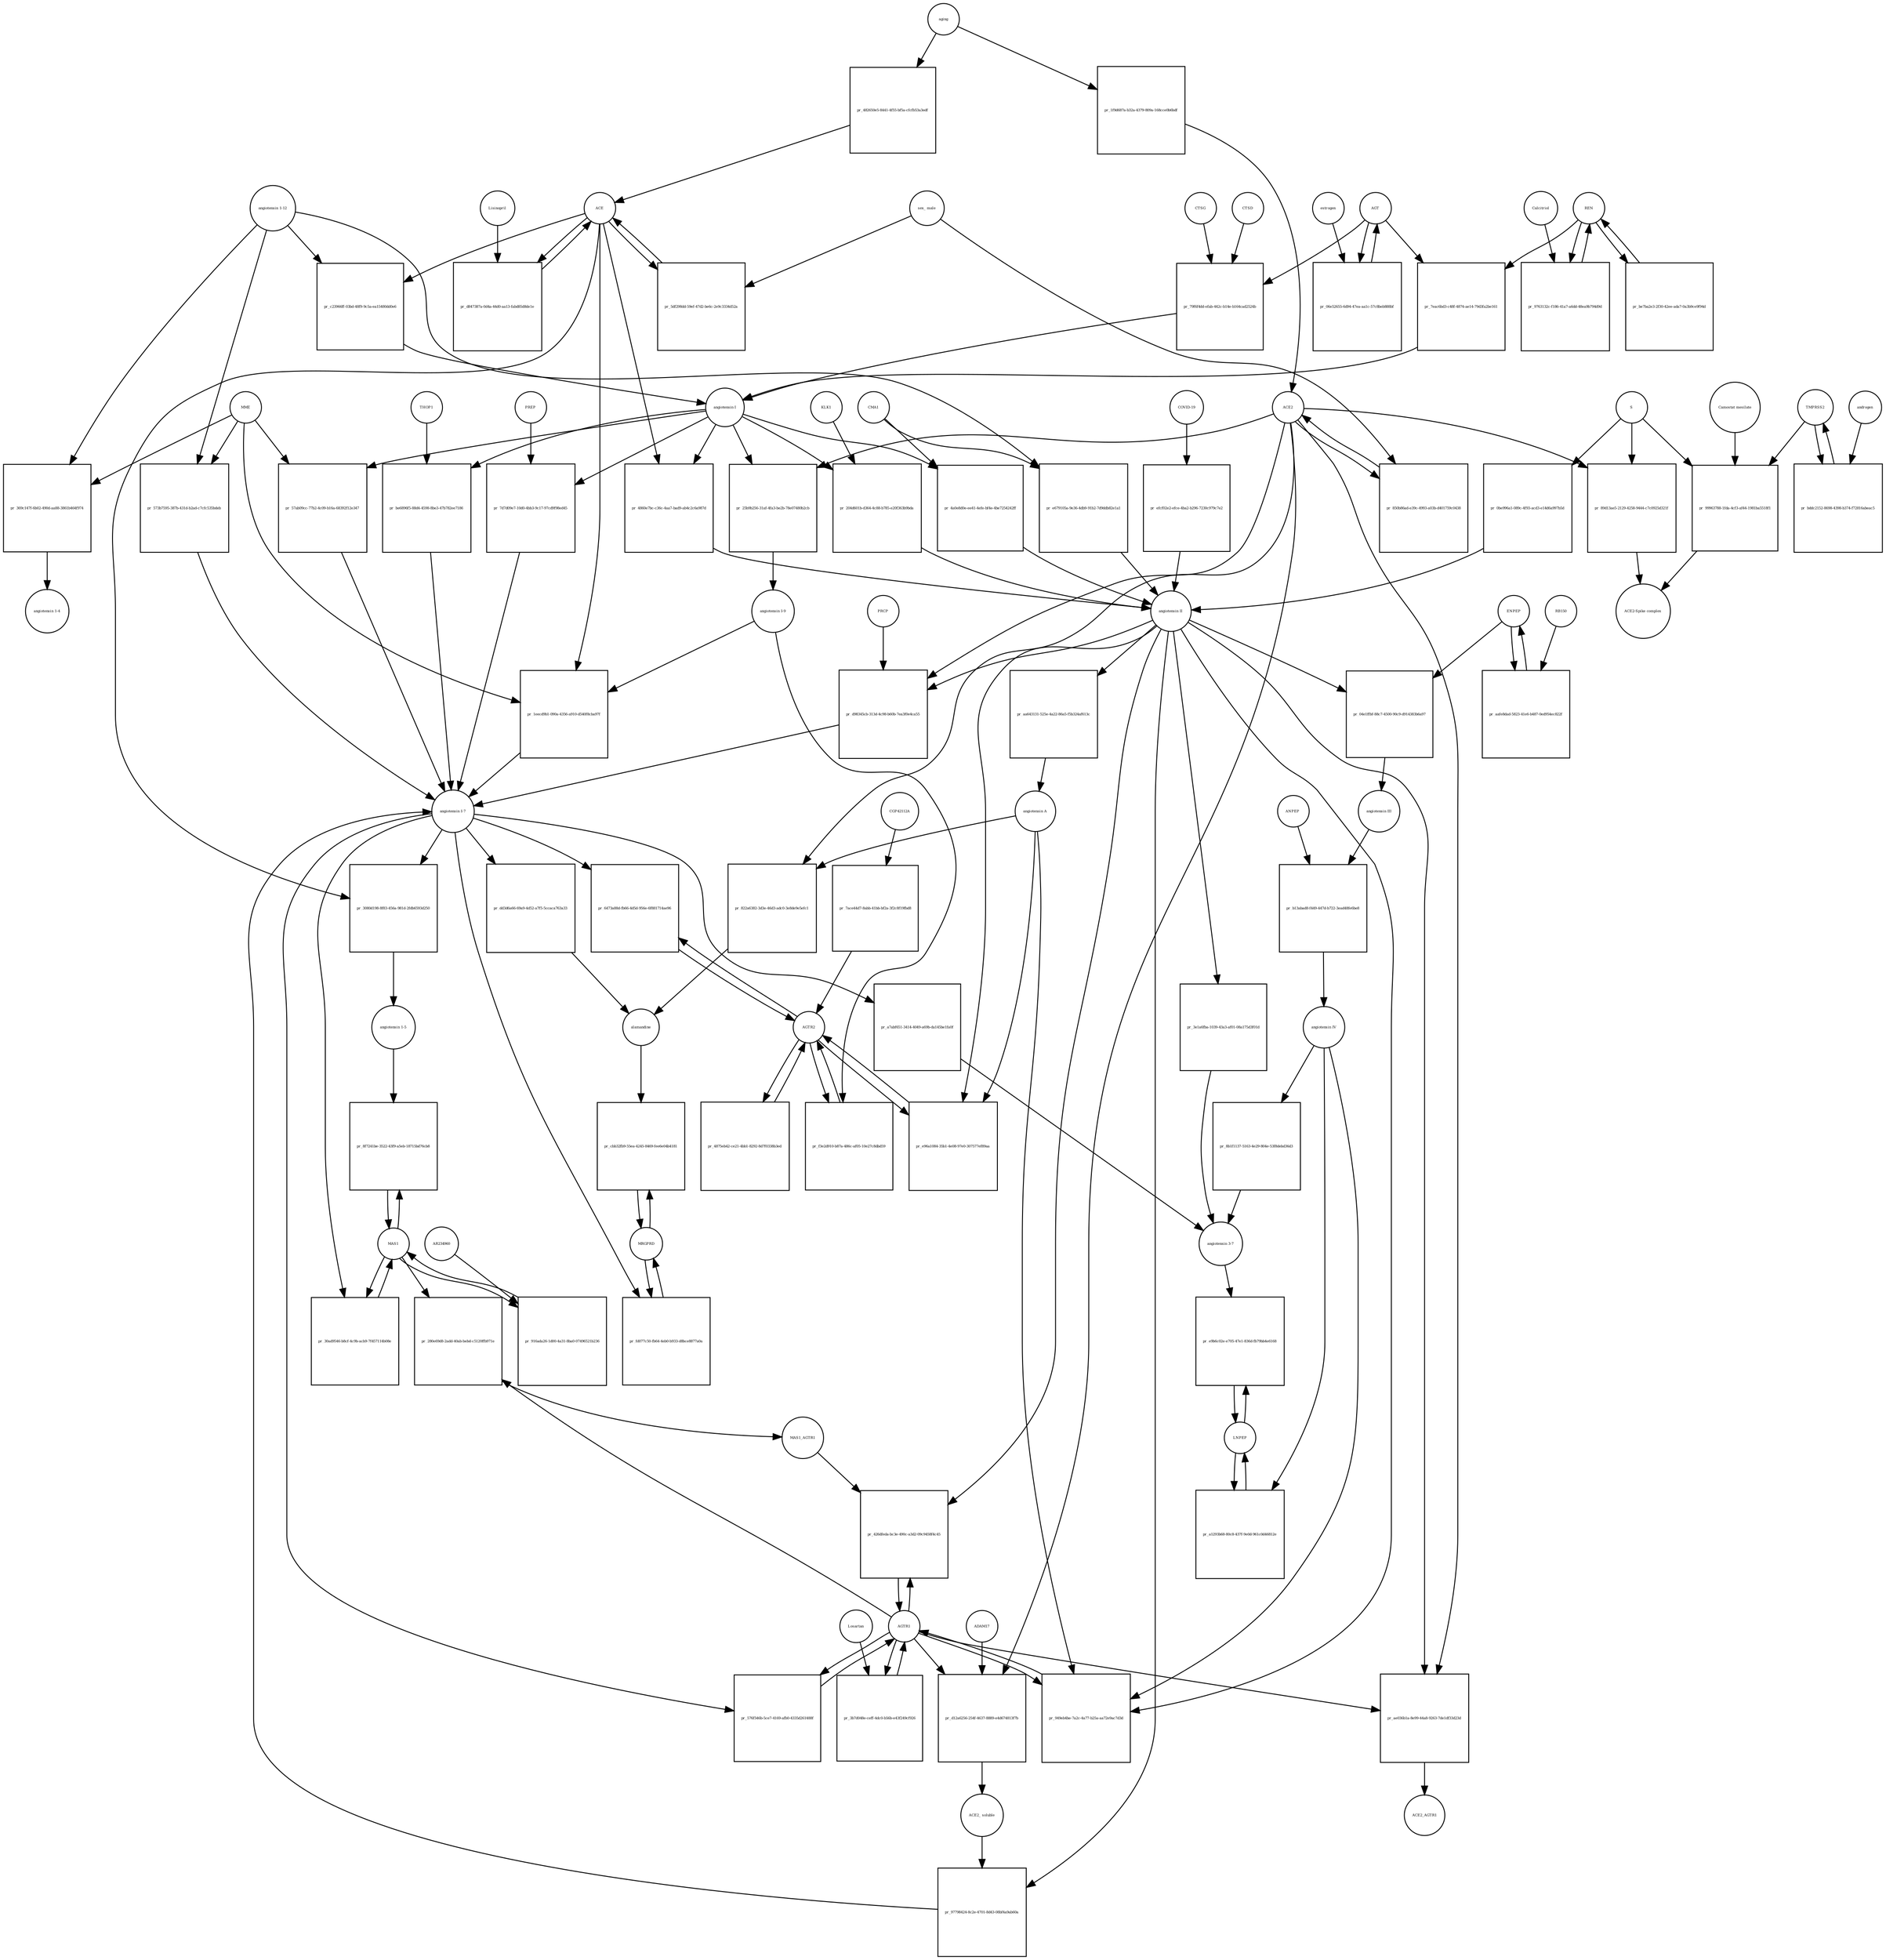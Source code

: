 strict digraph  {
"angiotensin I" [annotation="urn_miriam_obo.chebi_CHEBI%3A2718", bipartite=0, cls="simple chemical", fontsize=4, label="angiotensin I", shape=circle];
"pr_4860e7bc-c36c-4aa7-bad9-ab4c2c6a987d" [annotation="", bipartite=1, cls=process, fontsize=4, label="pr_4860e7bc-c36c-4aa7-bad9-ab4c2c6a987d", shape=square];
"angiotensin II" [annotation="urn_miriam_obo.chebi_CHEBI%3A2718", bipartite=0, cls="simple chemical", fontsize=4, label="angiotensin II", shape=circle];
ACE [annotation="urn_miriam_hgnc_HGNC%3A2707", bipartite=0, cls=macromolecule, fontsize=4, label=ACE, shape=circle];
"pr_25b9b256-31af-4fa3-be2b-78e07480b2cb" [annotation="", bipartite=1, cls=process, fontsize=4, label="pr_25b9b256-31af-4fa3-be2b-78e07480b2cb", shape=square];
"angiotensin I-9" [annotation="urn_miriam_obo.chebi_CHEBI%3A80128", bipartite=0, cls="simple chemical", fontsize=4, label="angiotensin I-9", shape=circle];
ACE2 [annotation="urn_miriam_hgnc_HGNC%3A13557", bipartite=0, cls=macromolecule, fontsize=4, label=ACE2, shape=circle];
"pr_1eecd9b1-090a-4356-a910-d540f8cba97f" [annotation="", bipartite=1, cls=process, fontsize=4, label="pr_1eecd9b1-090a-4356-a910-d540f8cba97f", shape=square];
"angiotensin I-7" [annotation="urn_miriam_obo.chebi_CHEBI%3A55438", bipartite=0, cls="simple chemical", fontsize=4, label="angiotensin I-7", shape=circle];
MME [annotation="urn_miriam_hgnc_HGNC%3A7154", bipartite=0, cls=macromolecule, fontsize=4, label=MME, shape=circle];
"pr_d98345cb-313d-4c98-b60b-7ea3f0e4ca55" [annotation="", bipartite=1, cls=process, fontsize=4, label="pr_d98345cb-313d-4c98-b60b-7ea3f0e4ca55", shape=square];
PRCP [annotation="urn_miriam_hgnc_HGNC%3A9344", bipartite=0, cls=macromolecule, fontsize=4, label=PRCP, shape=circle];
"pr_3080d198-8f83-456a-981d-2fdb6593d250" [annotation="", bipartite=1, cls=process, fontsize=4, label="pr_3080d198-8f83-456a-981d-2fdb6593d250", shape=square];
"angiotensin 1-5" [annotation="urn_miriam_obo.chebi_CHEBI%3A80129", bipartite=0, cls="simple chemical", fontsize=4, label="angiotensin 1-5", shape=circle];
REN [annotation="urn_miriam_hgnc_HGNC%3A9958", bipartite=0, cls=macromolecule, fontsize=4, label=REN, shape=circle];
"pr_9763132c-f186-41a7-a6dd-48ea9b794d9d" [annotation="", bipartite=1, cls="omitted process", fontsize=4, label="pr_9763132c-f186-41a7-a6dd-48ea9b794d9d", shape=square];
Calcitriol [annotation="urn_miriam_obo.chebi_CHEBI%3A17823", bipartite=0, cls="simple chemical", fontsize=4, label=Calcitriol, shape=circle];
AGT [annotation="urn_miriam_hgnc_HGNC%3A333", bipartite=0, cls=macromolecule, fontsize=4, label=AGT, shape=circle];
"pr_7eac6bd3-c48f-4874-ae14-79d3fa2be161" [annotation="", bipartite=1, cls=process, fontsize=4, label="pr_7eac6bd3-c48f-4874-ae14-79d3fa2be161", shape=square];
"pr_57ab09cc-77b2-4c09-b16a-68392f12e347" [annotation="", bipartite=1, cls=process, fontsize=4, label="pr_57ab09cc-77b2-4c09-b16a-68392f12e347", shape=square];
MAS1 [annotation="urn_miriam_hgnc_HGNC%3A6899", bipartite=0, cls=macromolecule, fontsize=4, label=MAS1, shape=circle];
"pr_8f7241be-3522-43f9-a5eb-18715bd76cb8" [annotation="", bipartite=1, cls=process, fontsize=4, label="pr_8f7241be-3522-43f9-a5eb-18715bd76cb8", shape=square];
"pr_dd3d6a66-69a9-4d52-a7f5-5ccaca763a33" [annotation="", bipartite=1, cls=process, fontsize=4, label="pr_dd3d6a66-69a9-4d52-a7f5-5ccaca763a33", shape=square];
alamandine [annotation="", bipartite=0, cls="simple chemical", fontsize=4, label=alamandine, shape=circle];
"pr_aa643131-525e-4a22-86a5-f5b324af613c" [annotation="", bipartite=1, cls=process, fontsize=4, label="pr_aa643131-525e-4a22-86a5-f5b324af613c", shape=square];
"angiotensin A" [annotation="urn_miriam_kegg.compound_C20970", bipartite=0, cls="simple chemical", fontsize=4, label="angiotensin A", shape=circle];
"pr_822a6382-3d3e-46d3-adc0-3e8de9e5efc1" [annotation="", bipartite=1, cls=process, fontsize=4, label="pr_822a6382-3d3e-46d3-adc0-3e8de9e5efc1", shape=square];
"pr_04e1ffbf-88c7-4500-90c9-d914383b6a97" [annotation="", bipartite=1, cls=process, fontsize=4, label="pr_04e1ffbf-88c7-4500-90c9-d914383b6a97", shape=square];
"angiotensin III" [annotation="urn_miriam_obo.chebi_CHEBI%3A89666", bipartite=0, cls="simple chemical", fontsize=4, label="angiotensin III", shape=circle];
ENPEP [annotation="", bipartite=0, cls=macromolecule, fontsize=4, label=ENPEP, shape=circle];
"pr_b13abad8-f449-447d-b722-3ead48fe6be8" [annotation="", bipartite=1, cls=process, fontsize=4, label="pr_b13abad8-f449-447d-b722-3ead48fe6be8", shape=square];
"angiotensin IV" [annotation="urn_miriam_pubmed_32333398|urn_miriam_obo.chebi_CHEBI%3A80127", bipartite=0, cls="simple chemical", fontsize=4, label="angiotensin IV", shape=circle];
"ANPEP " [annotation="urn_miriam_hgnc_HGNC%3A500", bipartite=0, cls=macromolecule, fontsize=4, label="ANPEP ", shape=circle];
CGP42112A [annotation="urn_miriam_obo.chebi_CHEBI%3A147302", bipartite=0, cls="simple chemical", fontsize=4, label=CGP42112A, shape=circle];
"pr_7ace44d7-8abb-41bb-bf2a-3f2c8f19fbd8" [annotation="", bipartite=1, cls=process, fontsize=4, label="pr_7ace44d7-8abb-41bb-bf2a-3f2c8f19fbd8", shape=square];
AGTR2 [annotation="urn_miriam_hgnc_HGNC%3A338", bipartite=0, cls=macromolecule, fontsize=4, label=AGTR2, shape=circle];
"pr_be7ba2e3-2f30-42ee-ada7-0a3b9ce9f94d" [annotation="", bipartite=1, cls=process, fontsize=4, label="pr_be7ba2e3-2f30-42ee-ada7-0a3b9ce9f94d", shape=square];
"pr_d12a6256-254f-4637-8889-e4d674813f7b" [annotation="", bipartite=1, cls=process, fontsize=4, label="pr_d12a6256-254f-4637-8889-e4d674813f7b", shape=square];
"ACE2_ soluble" [annotation="urn_miriam_hgnc.symbol_ACE2", bipartite=0, cls=macromolecule, fontsize=4, label="ACE2_ soluble", shape=circle];
ADAM17 [annotation="urn_miriam_hgnc_HGNC%3A195", bipartite=0, cls=macromolecule, fontsize=4, label=ADAM17, shape=circle];
AGTR1 [annotation="urn_miriam_hgnc_HGNC%3A336", bipartite=0, cls=macromolecule, fontsize=4, label=AGTR1, shape=circle];
"pr_e96a1084-35b1-4e08-97e0-307577ef89aa" [annotation="", bipartite=1, cls=process, fontsize=4, label="pr_e96a1084-35b1-4e08-97e0-307577ef89aa", shape=square];
"pr_1f9d687a-b32a-4379-809a-168cce0b6bdf" [annotation="", bipartite=1, cls=process, fontsize=4, label="pr_1f9d687a-b32a-4379-809a-168cce0b6bdf", shape=square];
aging [annotation="urn_miriam_obo.go_GO%3A0007568", bipartite=0, cls=phenotype, fontsize=4, label=aging, shape=circle];
MRGPRD [annotation="urn_miriam_hgnc_HGNC%3A29626", bipartite=0, cls=macromolecule, fontsize=4, label=MRGPRD, shape=circle];
"pr_cbb32fb9-55ea-4245-8469-fee6e04b4181" [annotation="", bipartite=1, cls=process, fontsize=4, label="pr_cbb32fb9-55ea-4245-8469-fee6e04b4181", shape=square];
"pr_97798424-8c2e-4701-8d43-08bf4a9ab60a" [annotation="", bipartite=1, cls=process, fontsize=4, label="pr_97798424-8c2e-4701-8d43-08bf4a9ab60a", shape=square];
"pr_482650e5-8441-4f55-bf5a-cfcfb53a3edf" [annotation="", bipartite=1, cls=process, fontsize=4, label="pr_482650e5-8441-4f55-bf5a-cfcfb53a3edf", shape=square];
"pr_850b86ad-e39c-4993-a03b-d401759c0438" [annotation="", bipartite=1, cls=process, fontsize=4, label="pr_850b86ad-e39c-4993-a03b-d401759c0438", shape=square];
"sex_ male" [annotation=urn_miriam_mesh_D008297, bipartite=0, cls=phenotype, fontsize=4, label="sex_ male", shape=circle];
"pr_0be996a1-089c-4f93-acd3-e14d6a997b5d" [annotation="", bipartite=1, cls=process, fontsize=4, label="pr_0be996a1-089c-4f93-acd3-e14d6a997b5d", shape=square];
S [annotation="urn_miriam_uniprot_P0DTC2|urn_miriam_uniprot_P59594", bipartite=0, cls=macromolecule, fontsize=4, label=S, shape=circle];
"pr_5df298dd-59ef-47d2-be6c-2e9c3334d52a" [annotation="", bipartite=1, cls=process, fontsize=4, label="pr_5df298dd-59ef-47d2-be6c-2e9c3334d52a", shape=square];
"pr_949eb4be-7a2c-4a77-b25a-aa72e9ac7d3d" [annotation="", bipartite=1, cls=process, fontsize=4, label="pr_949eb4be-7a2c-4a77-b25a-aa72e9ac7d3d", shape=square];
"pr_ae036b1a-8e99-44a8-9263-7de1df33d23d" [annotation="", bipartite=1, cls=process, fontsize=4, label="pr_ae036b1a-8e99-44a8-9263-7de1df33d23d", shape=square];
ACE2_AGTR1 [annotation=urn_miriam_pubmed_25225202, bipartite=0, cls=complex, fontsize=4, label=ACE2_AGTR1, shape=circle];
"pr_89d13ae5-2129-4258-9444-c7c0925d321f" [annotation="", bipartite=1, cls=process, fontsize=4, label="pr_89d13ae5-2129-4258-9444-c7c0925d321f", shape=square];
"ACE2-Spike complex" [annotation=urn_miriam_pubmed_32275855, bipartite=0, cls=complex, fontsize=4, label="ACE2-Spike complex", shape=circle];
"pr_efcf02e2-efce-4ba2-b296-7230c979c7e2" [annotation="", bipartite=1, cls=process, fontsize=4, label="pr_efcf02e2-efce-4ba2-b296-7230c979c7e2", shape=square];
"COVID-19" [annotation="urn_miriam_taxonomy_2697049|urn_miriam_mesh_C000657245", bipartite=0, cls=phenotype, fontsize=4, label="COVID-19", shape=circle];
"angiotensin 1-12" [annotation=urn_miriam_pubmed_27465904, bipartite=0, cls="simple chemical", fontsize=4, label="angiotensin 1-12", shape=circle];
"pr_e679105a-9e36-4db9-91b2-7d9ddb82e1a1" [annotation="", bipartite=1, cls=process, fontsize=4, label="pr_e679105a-9e36-4db9-91b2-7d9ddb82e1a1", shape=square];
CMA1 [annotation="urn_miriam_hgnc_HGNC%3A2097", bipartite=0, cls=macromolecule, fontsize=4, label=CMA1, shape=circle];
TMPRSS2 [annotation="urn_miriam_hgnc_HGNC%3A11876", bipartite=0, cls=macromolecule, fontsize=4, label=TMPRSS2, shape=circle];
"pr_bddc2152-8698-4398-b374-f72816abeac5" [annotation="", bipartite=1, cls="omitted process", fontsize=4, label="pr_bddc2152-8698-4398-b374-f72816abeac5", shape=square];
androgen [annotation="urn_miriam_obo.chebi_CHEBI%3A50113", bipartite=0, cls="simple chemical", fontsize=4, label=androgen, shape=circle];
"pr_06e52655-6d94-47ea-aa1c-57c8beb888bf" [annotation="", bipartite=1, cls="omitted process", fontsize=4, label="pr_06e52655-6d94-47ea-aa1c-57c8beb888bf", shape=square];
estrogen [annotation="urn_miriam_obo.chebi_CHEBI%3A50114", bipartite=0, cls="simple chemical", fontsize=4, label=estrogen, shape=circle];
"pr_369c147f-6b02-490d-aa88-3861b464f974" [annotation="", bipartite=1, cls=process, fontsize=4, label="pr_369c147f-6b02-490d-aa88-3861b464f974", shape=square];
"angiotensin 1-4" [annotation=urn_miriam_pubmed_22490446, bipartite=0, cls="simple chemical", fontsize=4, label="angiotensin 1-4", shape=circle];
"pr_280e69d8-2add-40ab-bebd-c5120ffb971e" [annotation="", bipartite=1, cls=process, fontsize=4, label="pr_280e69d8-2add-40ab-bebd-c5120ffb971e", shape=square];
MAS1_AGTR1 [annotation=urn_miriam_pubmed_15809376, bipartite=0, cls=complex, fontsize=4, label=MAS1_AGTR1, shape=circle];
"pr_426dfeda-bc3e-490c-a3d2-09c9458f4c45" [annotation="", bipartite=1, cls=process, fontsize=4, label="pr_426dfeda-bc3e-490c-a3d2-09c9458f4c45", shape=square];
"pr_d847387a-0d4a-44d0-aa13-fabd85d8de1e" [annotation="", bipartite=1, cls=process, fontsize=4, label="pr_d847387a-0d4a-44d0-aa13-fabd85d8de1e", shape=square];
Lisinopril [annotation="urn_miriam_obo.chebi_CHEBI%3A43755", bipartite=0, cls="simple chemical", fontsize=4, label=Lisinopril, shape=circle];
"pr_c23966ff-03bd-48f9-9c5a-ea15480dd0e6" [annotation="", bipartite=1, cls=process, fontsize=4, label="pr_c23966ff-03bd-48f9-9c5a-ea15480dd0e6", shape=square];
LNPEP [annotation="urn_miriam_hgnc_HGNC%3A6656", bipartite=0, cls=macromolecule, fontsize=4, label=LNPEP, shape=circle];
"pr_a1293b68-80c8-437f-9e0d-961c0d46812e" [annotation="", bipartite=1, cls=process, fontsize=4, label="pr_a1293b68-80c8-437f-9e0d-961c0d46812e", shape=square];
"pr_573b7595-387b-431d-b2ad-c7cfc535bdeb" [annotation="", bipartite=1, cls=process, fontsize=4, label="pr_573b7595-387b-431d-b2ad-c7cfc535bdeb", shape=square];
"pr_916ada26-1d00-4a31-8ba0-07496521b236" [annotation="", bipartite=1, cls=process, fontsize=4, label="pr_916ada26-1d00-4a31-8ba0-07496521b236", shape=square];
AR234960 [annotation="urn_miriam_pubchem.compound_146025955", bipartite=0, cls="simple chemical", fontsize=4, label=AR234960, shape=circle];
"pr_aafe8dad-5823-41e6-b487-0ed954ec822f" [annotation="", bipartite=1, cls=process, fontsize=4, label="pr_aafe8dad-5823-41e6-b487-0ed954ec822f", shape=square];
RB150 [annotation="", bipartite=0, cls="simple chemical", fontsize=4, label=RB150, shape=circle];
"pr_79f6f4dd-efab-442c-b14e-b164cad2524b" [annotation="", bipartite=1, cls=process, fontsize=4, label="pr_79f6f4dd-efab-442c-b14e-b164cad2524b", shape=square];
CTSD [annotation="urn_miriam_hgnc_HGNC%3A2529", bipartite=0, cls=macromolecule, fontsize=4, label=CTSD, shape=circle];
CTSG [annotation="urn_miriam_hgnc_HGNC%3A2532", bipartite=0, cls=macromolecule, fontsize=4, label=CTSG, shape=circle];
"pr_4a0e8d0e-ee41-4efe-bf4e-4be7254242ff" [annotation="", bipartite=1, cls=process, fontsize=4, label="pr_4a0e8d0e-ee41-4efe-bf4e-4be7254242ff", shape=square];
"pr_204d601b-d364-4c88-b785-e20f363b9bda" [annotation="", bipartite=1, cls=process, fontsize=4, label="pr_204d601b-d364-4c88-b785-e20f363b9bda", shape=square];
KLK1 [annotation="urn_miriam_hgnc_HGNC%3A6357|urn_miriam_pubmed_6555043", bipartite=0, cls=macromolecule, fontsize=4, label=KLK1, shape=circle];
"pr_be6896f5-88d4-4598-8be3-47b782ee7186" [annotation="", bipartite=1, cls=process, fontsize=4, label="pr_be6896f5-88d4-4598-8be3-47b782ee7186", shape=square];
THOP1 [annotation="urn_miriam_hgnc_HGNC%3A11793", bipartite=0, cls=macromolecule, fontsize=4, label=THOP1, shape=circle];
"pr_7d7d09e7-10d0-4bb3-9c17-97cd9f98ed45" [annotation="", bipartite=1, cls=process, fontsize=4, label="pr_7d7d09e7-10d0-4bb3-9c17-97cd9f98ed45", shape=square];
PREP [annotation="urn_miriam_hgnc_HGNC%3A9358", bipartite=0, cls=macromolecule, fontsize=4, label=PREP, shape=circle];
"pr_3b7d048e-ceff-4dc0-b56b-e43f249cf926" [annotation="", bipartite=1, cls=process, fontsize=4, label="pr_3b7d048e-ceff-4dc0-b56b-e43f249cf926", shape=square];
Losartan [annotation="urn_miriam_obo.chebi_CHEBI%3A6541", bipartite=0, cls="simple chemical", fontsize=4, label=Losartan, shape=circle];
"pr_576f546b-5ce7-4169-afb0-4335d261488f" [annotation="", bipartite=1, cls=process, fontsize=4, label="pr_576f546b-5ce7-4169-afb0-4335d261488f", shape=square];
"pr_4875eb42-ce21-4bb1-8292-8d7f0338b3ed" [annotation="", bipartite=1, cls=process, fontsize=4, label="pr_4875eb42-ce21-4bb1-8292-8d7f0338b3ed", shape=square];
"pr_6473a88d-fb66-4d5d-956e-6f881714ae96" [annotation="", bipartite=1, cls=process, fontsize=4, label="pr_6473a88d-fb66-4d5d-956e-6f881714ae96", shape=square];
"pr_f3e2d910-b87a-486c-af05-10e27c8dbd59" [annotation="", bipartite=1, cls=process, fontsize=4, label="pr_f3e2d910-b87a-486c-af05-10e27c8dbd59", shape=square];
"pr_30ad9546-b8cf-4c9b-acb9-7f457114b08e" [annotation="", bipartite=1, cls=process, fontsize=4, label="pr_30ad9546-b8cf-4c9b-acb9-7f457114b08e", shape=square];
"pr_fd077c50-fb64-4eb0-b933-d8bce8877a0a" [annotation="", bipartite=1, cls=process, fontsize=4, label="pr_fd077c50-fb64-4eb0-b933-d8bce8877a0a", shape=square];
"pr_a7abf651-3414-4049-a69b-da145be1fa0f" [annotation="", bipartite=1, cls=process, fontsize=4, label="pr_a7abf651-3414-4049-a69b-da145be1fa0f", shape=square];
"angiotensin 3-7" [annotation=urn_miriam_pubmed_30934934, bipartite=0, cls="simple chemical", fontsize=4, label="angiotensin 3-7", shape=circle];
"pr_3e1a6fba-1039-43a3-af01-08a175d3f01d" [annotation="", bipartite=1, cls=process, fontsize=4, label="pr_3e1a6fba-1039-43a3-af01-08a175d3f01d", shape=square];
"pr_8b1f1137-5163-4e29-804e-53f8debd36d3" [annotation="", bipartite=1, cls=process, fontsize=4, label="pr_8b1f1137-5163-4e29-804e-53f8debd36d3", shape=square];
"pr_99963788-1fda-4cf3-af44-1981ba5518f1" [annotation="", bipartite=1, cls="omitted process", fontsize=4, label="pr_99963788-1fda-4cf3-af44-1981ba5518f1", shape=square];
"Camostat mesilate" [annotation="urn_miriam_obo.chebi_CHEBI%3A135632", bipartite=0, cls="simple chemical", fontsize=4, label="Camostat mesilate", shape=circle];
"pr_e9b6c02e-e705-47e1-836d-fb79bb4e6168" [annotation="", bipartite=1, cls=process, fontsize=4, label="pr_e9b6c02e-e705-47e1-836d-fb79bb4e6168", shape=square];
"angiotensin I" -> "pr_4860e7bc-c36c-4aa7-bad9-ab4c2c6a987d"  [annotation="", interaction_type=consumption];
"angiotensin I" -> "pr_25b9b256-31af-4fa3-be2b-78e07480b2cb"  [annotation="", interaction_type=consumption];
"angiotensin I" -> "pr_57ab09cc-77b2-4c09-b16a-68392f12e347"  [annotation="", interaction_type=consumption];
"angiotensin I" -> "pr_4a0e8d0e-ee41-4efe-bf4e-4be7254242ff"  [annotation="", interaction_type=consumption];
"angiotensin I" -> "pr_204d601b-d364-4c88-b785-e20f363b9bda"  [annotation="", interaction_type=consumption];
"angiotensin I" -> "pr_be6896f5-88d4-4598-8be3-47b782ee7186"  [annotation="", interaction_type=consumption];
"angiotensin I" -> "pr_7d7d09e7-10d0-4bb3-9c17-97cd9f98ed45"  [annotation="", interaction_type=consumption];
"pr_4860e7bc-c36c-4aa7-bad9-ab4c2c6a987d" -> "angiotensin II"  [annotation="", interaction_type=production];
"angiotensin II" -> "pr_d98345cb-313d-4c98-b60b-7ea3f0e4ca55"  [annotation="", interaction_type=consumption];
"angiotensin II" -> "pr_aa643131-525e-4a22-86a5-f5b324af613c"  [annotation="", interaction_type=consumption];
"angiotensin II" -> "pr_04e1ffbf-88c7-4500-90c9-d914383b6a97"  [annotation="", interaction_type=consumption];
"angiotensin II" -> "pr_e96a1084-35b1-4e08-97e0-307577ef89aa"  [annotation="urn_miriam_pubmed_17630322|urn_miriam_taxonomy_9606|urn_miriam_pubmed_17138938", interaction_type=stimulation];
"angiotensin II" -> "pr_97798424-8c2e-4701-8d43-08bf4a9ab60a"  [annotation="", interaction_type=consumption];
"angiotensin II" -> "pr_949eb4be-7a2c-4a77-b25a-aa72e9ac7d3d"  [annotation="urn_miriam_pubmed_17630322|urn_miriam_taxonomy_40674|urn_miriam_pubmed_26497614|urn_miriam_pubmed_32333398|urn_miriam_pubmed_17138938", interaction_type=stimulation];
"angiotensin II" -> "pr_ae036b1a-8e99-44a8-9263-7de1df33d23d"  [annotation="urn_miriam_pubmed_25225202|urn_miriam_taxonomy_40674", interaction_type=inhibition];
"angiotensin II" -> "pr_426dfeda-bc3e-490c-a3d2-09c9458f4c45"  [annotation="urn_miriam_pubmed_15809376|urn_miriam_taxonomy_40674", interaction_type=stimulation];
"angiotensin II" -> "pr_3e1a6fba-1039-43a3-af01-08a175d3f01d"  [annotation="", interaction_type=consumption];
ACE -> "pr_4860e7bc-c36c-4aa7-bad9-ab4c2c6a987d"  [annotation="urn_miriam_taxonomy_9606|urn_miriam_pubmed_190881|urn_miriam_pubmed_10969042", interaction_type=catalysis];
ACE -> "pr_1eecd9b1-090a-4356-a910-d540f8cba97f"  [annotation="urn_miriam_pubmed_15283675|urn_miriam_taxonomy_9606", interaction_type=catalysis];
ACE -> "pr_3080d198-8f83-456a-981d-2fdb6593d250"  [annotation="urn_miriam_pubmed_10969042|urn_miriam_taxonomy_9606", interaction_type=catalysis];
ACE -> "pr_5df298dd-59ef-47d2-be6c-2e9c3334d52a"  [annotation="", interaction_type=consumption];
ACE -> "pr_d847387a-0d4a-44d0-aa13-fabd85d8de1e"  [annotation="", interaction_type=consumption];
ACE -> "pr_c23966ff-03bd-48f9-9c5a-ea15480dd0e6"  [annotation="urn_miriam_pubmed_22490446|urn_miriam_taxonomy_10116", interaction_type=catalysis];
"pr_25b9b256-31af-4fa3-be2b-78e07480b2cb" -> "angiotensin I-9"  [annotation="", interaction_type=production];
"angiotensin I-9" -> "pr_1eecd9b1-090a-4356-a910-d540f8cba97f"  [annotation="", interaction_type=consumption];
"angiotensin I-9" -> "pr_f3e2d910-b87a-486c-af05-10e27c8dbd59"  [annotation="urn_miriam_pubmed_30048754|urn_miriam_taxonomy_10116", interaction_type=stimulation];
ACE2 -> "pr_25b9b256-31af-4fa3-be2b-78e07480b2cb"  [annotation="urn_miriam_pubmed_10969042|urn_miriam_taxonomy_9606", interaction_type=catalysis];
ACE2 -> "pr_d98345cb-313d-4c98-b60b-7ea3f0e4ca55"  [annotation="urn_miriam_taxonomy_10090|urn_miriam_pubmed_23392115", interaction_type=catalysis];
ACE2 -> "pr_822a6382-3d3e-46d3-adc0-3e8de9e5efc1"  [annotation="urn_miriam_pubmed_23446738|urn_miriam_taxonomy_9606", interaction_type=catalysis];
ACE2 -> "pr_d12a6256-254f-4637-8889-e4d674813f7b"  [annotation="", interaction_type=consumption];
ACE2 -> "pr_850b86ad-e39c-4993-a03b-d401759c0438"  [annotation="", interaction_type=consumption];
ACE2 -> "pr_ae036b1a-8e99-44a8-9263-7de1df33d23d"  [annotation="", interaction_type=consumption];
ACE2 -> "pr_89d13ae5-2129-4258-9444-c7c0925d321f"  [annotation="", interaction_type=consumption];
"pr_1eecd9b1-090a-4356-a910-d540f8cba97f" -> "angiotensin I-7"  [annotation="", interaction_type=production];
"angiotensin I-7" -> "pr_3080d198-8f83-456a-981d-2fdb6593d250"  [annotation="", interaction_type=consumption];
"angiotensin I-7" -> "pr_dd3d6a66-69a9-4d52-a7f5-5ccaca763a33"  [annotation="", interaction_type=consumption];
"angiotensin I-7" -> "pr_576f546b-5ce7-4169-afb0-4335d261488f"  [annotation="urn_miriam_pubmed_29928987|urn_miriam_taxonomy_9606", interaction_type=inhibition];
"angiotensin I-7" -> "pr_6473a88d-fb66-4d5d-956e-6f881714ae96"  [annotation="urn_miriam_pubmed_15767466|urn_miriam_taxonomy_10116", interaction_type=stimulation];
"angiotensin I-7" -> "pr_30ad9546-b8cf-4c9b-acb9-7f457114b08e"  [annotation="urn_miriam_pubmed_27217404|urn_miriam_taxonomy_9606", interaction_type=stimulation];
"angiotensin I-7" -> "pr_fd077c50-fb64-4eb0-b933-d8bce8877a0a"  [annotation="urn_miriam_pubmed_27217404|urn_miriam_taxonomy_9606", interaction_type=stimulation];
"angiotensin I-7" -> "pr_a7abf651-3414-4049-a69b-da145be1fa0f"  [annotation="", interaction_type=consumption];
MME -> "pr_1eecd9b1-090a-4356-a910-d540f8cba97f"  [annotation="urn_miriam_pubmed_15283675|urn_miriam_taxonomy_9606", interaction_type=catalysis];
MME -> "pr_57ab09cc-77b2-4c09-b16a-68392f12e347"  [annotation="urn_miriam_taxonomy_9606|urn_miriam_pubmed_15283675", interaction_type=catalysis];
MME -> "pr_369c147f-6b02-490d-aa88-3861b464f974"  [annotation="urn_miriam_pubmed_22490446|urn_miriam_taxonomy_10116", interaction_type=catalysis];
MME -> "pr_573b7595-387b-431d-b2ad-c7cfc535bdeb"  [annotation="urn_miriam_pubmed_22490446|urn_miriam_taxonomy_10116", interaction_type=catalysis];
"pr_d98345cb-313d-4c98-b60b-7ea3f0e4ca55" -> "angiotensin I-7"  [annotation="", interaction_type=production];
PRCP -> "pr_d98345cb-313d-4c98-b60b-7ea3f0e4ca55"  [annotation="urn_miriam_taxonomy_10090|urn_miriam_pubmed_23392115", interaction_type=catalysis];
"pr_3080d198-8f83-456a-981d-2fdb6593d250" -> "angiotensin 1-5"  [annotation="", interaction_type=production];
"angiotensin 1-5" -> "pr_8f7241be-3522-43f9-a5eb-18715bd76cb8"  [annotation="urn_miriam_pubmed_27660028|urn_miriam_taxonomy_10116|urn_miriam_taxonomy_9606|urn_miriam_pubmed_27217404", interaction_type=stimulation];
REN -> "pr_9763132c-f186-41a7-a6dd-48ea9b794d9d"  [annotation="", interaction_type=consumption];
REN -> "pr_7eac6bd3-c48f-4874-ae14-79d3fa2be161"  [annotation="urn_miriam_pubmed_10585461|urn_miriam_pubmed_30934934|urn_miriam_pubmed_6172448|urn_miriam_taxonomy_9606", interaction_type=catalysis];
REN -> "pr_be7ba2e3-2f30-42ee-ada7-0a3b9ce9f94d"  [annotation="", interaction_type=consumption];
"pr_9763132c-f186-41a7-a6dd-48ea9b794d9d" -> REN  [annotation="", interaction_type=production];
Calcitriol -> "pr_9763132c-f186-41a7-a6dd-48ea9b794d9d"  [annotation="", interaction_type=inhibition];
AGT -> "pr_7eac6bd3-c48f-4874-ae14-79d3fa2be161"  [annotation="", interaction_type=consumption];
AGT -> "pr_06e52655-6d94-47ea-aa1c-57c8beb888bf"  [annotation="", interaction_type=consumption];
AGT -> "pr_79f6f4dd-efab-442c-b14e-b164cad2524b"  [annotation="", interaction_type=consumption];
"pr_7eac6bd3-c48f-4874-ae14-79d3fa2be161" -> "angiotensin I"  [annotation="", interaction_type=production];
"pr_57ab09cc-77b2-4c09-b16a-68392f12e347" -> "angiotensin I-7"  [annotation="", interaction_type=production];
MAS1 -> "pr_8f7241be-3522-43f9-a5eb-18715bd76cb8"  [annotation="", interaction_type=consumption];
MAS1 -> "pr_280e69d8-2add-40ab-bebd-c5120ffb971e"  [annotation="", interaction_type=consumption];
MAS1 -> "pr_916ada26-1d00-4a31-8ba0-07496521b236"  [annotation="", interaction_type=consumption];
MAS1 -> "pr_30ad9546-b8cf-4c9b-acb9-7f457114b08e"  [annotation="", interaction_type=consumption];
"pr_8f7241be-3522-43f9-a5eb-18715bd76cb8" -> MAS1  [annotation="", interaction_type=production];
"pr_dd3d6a66-69a9-4d52-a7f5-5ccaca763a33" -> alamandine  [annotation="", interaction_type=production];
alamandine -> "pr_cbb32fb9-55ea-4245-8469-fee6e04b4181"  [annotation="urn_miriam_pubmed_23446738|urn_miriam_taxonomy_9606", interaction_type=stimulation];
"pr_aa643131-525e-4a22-86a5-f5b324af613c" -> "angiotensin A"  [annotation="", interaction_type=production];
"angiotensin A" -> "pr_822a6382-3d3e-46d3-adc0-3e8de9e5efc1"  [annotation="", interaction_type=consumption];
"angiotensin A" -> "pr_e96a1084-35b1-4e08-97e0-307577ef89aa"  [annotation="urn_miriam_pubmed_17630322|urn_miriam_taxonomy_9606|urn_miriam_pubmed_17138938", interaction_type=stimulation];
"angiotensin A" -> "pr_949eb4be-7a2c-4a77-b25a-aa72e9ac7d3d"  [annotation="urn_miriam_pubmed_17630322|urn_miriam_taxonomy_40674|urn_miriam_pubmed_26497614|urn_miriam_pubmed_32333398|urn_miriam_pubmed_17138938", interaction_type=stimulation];
"pr_822a6382-3d3e-46d3-adc0-3e8de9e5efc1" -> alamandine  [annotation="", interaction_type=production];
"pr_04e1ffbf-88c7-4500-90c9-d914383b6a97" -> "angiotensin III"  [annotation="", interaction_type=production];
"angiotensin III" -> "pr_b13abad8-f449-447d-b722-3ead48fe6be8"  [annotation="", interaction_type=consumption];
ENPEP -> "pr_04e1ffbf-88c7-4500-90c9-d914383b6a97"  [annotation="urn_miriam_pubmed_8876246|urn_miriam_taxonomy_10090", interaction_type=catalysis];
ENPEP -> "pr_aafe8dad-5823-41e6-b487-0ed954ec822f"  [annotation="", interaction_type=consumption];
"pr_b13abad8-f449-447d-b722-3ead48fe6be8" -> "angiotensin IV"  [annotation="", interaction_type=production];
"angiotensin IV" -> "pr_949eb4be-7a2c-4a77-b25a-aa72e9ac7d3d"  [annotation="urn_miriam_pubmed_17630322|urn_miriam_taxonomy_40674|urn_miriam_pubmed_26497614|urn_miriam_pubmed_32333398|urn_miriam_pubmed_17138938", interaction_type=stimulation];
"angiotensin IV" -> "pr_a1293b68-80c8-437f-9e0d-961c0d46812e"  [annotation="urn_miriam_pubmed_11707427|urn_miriam_taxonomy_10090", interaction_type=stimulation];
"angiotensin IV" -> "pr_8b1f1137-5163-4e29-804e-53f8debd36d3"  [annotation="", interaction_type=consumption];
"ANPEP " -> "pr_b13abad8-f449-447d-b722-3ead48fe6be8"  [annotation="urn_miriam_pubmed_8876246|urn_miriam_taxonomy_10090", interaction_type=catalysis];
CGP42112A -> "pr_7ace44d7-8abb-41bb-bf2a-3f2c8f19fbd8"  [annotation="", interaction_type=consumption];
"pr_7ace44d7-8abb-41bb-bf2a-3f2c8f19fbd8" -> AGTR2  [annotation="", interaction_type=production];
AGTR2 -> "pr_e96a1084-35b1-4e08-97e0-307577ef89aa"  [annotation="", interaction_type=consumption];
AGTR2 -> "pr_4875eb42-ce21-4bb1-8292-8d7f0338b3ed"  [annotation="", interaction_type=consumption];
AGTR2 -> "pr_6473a88d-fb66-4d5d-956e-6f881714ae96"  [annotation="", interaction_type=consumption];
AGTR2 -> "pr_f3e2d910-b87a-486c-af05-10e27c8dbd59"  [annotation="", interaction_type=consumption];
"pr_be7ba2e3-2f30-42ee-ada7-0a3b9ce9f94d" -> REN  [annotation="", interaction_type=production];
"pr_d12a6256-254f-4637-8889-e4d674813f7b" -> "ACE2_ soluble"  [annotation="", interaction_type=production];
"ACE2_ soluble" -> "pr_97798424-8c2e-4701-8d43-08bf4a9ab60a"  [annotation="urn_miriam_pubmed_28512108|urn_miriam_taxonomy_9606", interaction_type=stimulation];
ADAM17 -> "pr_d12a6256-254f-4637-8889-e4d674813f7b"  [annotation="urn_miriam_pubmed_24227843|urn_miriam_taxonomy_9606|urn_miriam_pubmed_32333398|urn_miriam_pubmed_28512108", interaction_type=catalysis];
AGTR1 -> "pr_d12a6256-254f-4637-8889-e4d674813f7b"  [annotation="urn_miriam_pubmed_24227843|urn_miriam_taxonomy_9606|urn_miriam_pubmed_32333398|urn_miriam_pubmed_28512108", interaction_type=stimulation];
AGTR1 -> "pr_949eb4be-7a2c-4a77-b25a-aa72e9ac7d3d"  [annotation="", interaction_type=consumption];
AGTR1 -> "pr_ae036b1a-8e99-44a8-9263-7de1df33d23d"  [annotation="", interaction_type=consumption];
AGTR1 -> "pr_280e69d8-2add-40ab-bebd-c5120ffb971e"  [annotation="", interaction_type=consumption];
AGTR1 -> "pr_426dfeda-bc3e-490c-a3d2-09c9458f4c45"  [annotation="", interaction_type=consumption];
AGTR1 -> "pr_3b7d048e-ceff-4dc0-b56b-e43f249cf926"  [annotation="", interaction_type=consumption];
AGTR1 -> "pr_576f546b-5ce7-4169-afb0-4335d261488f"  [annotation="", interaction_type=consumption];
"pr_e96a1084-35b1-4e08-97e0-307577ef89aa" -> AGTR2  [annotation="", interaction_type=production];
"pr_1f9d687a-b32a-4379-809a-168cce0b6bdf" -> ACE2  [annotation="", interaction_type=production];
aging -> "pr_1f9d687a-b32a-4379-809a-168cce0b6bdf"  [annotation="urn_miriam_pubmed_20689271|urn_miriam_taxonomy_10116", interaction_type=inhibition];
aging -> "pr_482650e5-8441-4f55-bf5a-cfcfb53a3edf"  [annotation="urn_miriam_pubmed_20689271|urn_miriam_taxonomy_10116", interaction_type=stimulation];
MRGPRD -> "pr_cbb32fb9-55ea-4245-8469-fee6e04b4181"  [annotation="", interaction_type=consumption];
MRGPRD -> "pr_fd077c50-fb64-4eb0-b933-d8bce8877a0a"  [annotation="", interaction_type=consumption];
"pr_cbb32fb9-55ea-4245-8469-fee6e04b4181" -> MRGPRD  [annotation="", interaction_type=production];
"pr_97798424-8c2e-4701-8d43-08bf4a9ab60a" -> "angiotensin I-7"  [annotation="", interaction_type=production];
"pr_482650e5-8441-4f55-bf5a-cfcfb53a3edf" -> ACE  [annotation="", interaction_type=production];
"pr_850b86ad-e39c-4993-a03b-d401759c0438" -> ACE2  [annotation="", interaction_type=production];
"sex_ male" -> "pr_850b86ad-e39c-4993-a03b-d401759c0438"  [annotation="urn_miriam_pubmed_26171856|urn_miriam_taxonomy_10116", interaction_type=stimulation];
"sex_ male" -> "pr_5df298dd-59ef-47d2-be6c-2e9c3334d52a"  [annotation="urn_miriam_pubmed_26171856|urn_miriam_taxonomy_10116", interaction_type=stimulation];
"pr_0be996a1-089c-4f93-acd3-e14d6a997b5d" -> "angiotensin II"  [annotation="", interaction_type=production];
S -> "pr_0be996a1-089c-4f93-acd3-e14d6a997b5d"  [annotation="urn_miriam_pubmed_16007097|urn_miriam_taxonomy_10090", interaction_type=stimulation];
S -> "pr_89d13ae5-2129-4258-9444-c7c0925d321f"  [annotation="", interaction_type=consumption];
S -> "pr_99963788-1fda-4cf3-af44-1981ba5518f1"  [annotation="", interaction_type=consumption];
"pr_5df298dd-59ef-47d2-be6c-2e9c3334d52a" -> ACE  [annotation="", interaction_type=production];
"pr_949eb4be-7a2c-4a77-b25a-aa72e9ac7d3d" -> AGTR1  [annotation="", interaction_type=production];
"pr_ae036b1a-8e99-44a8-9263-7de1df33d23d" -> ACE2_AGTR1  [annotation="", interaction_type=production];
"pr_89d13ae5-2129-4258-9444-c7c0925d321f" -> "ACE2-Spike complex"  [annotation="", interaction_type=production];
"pr_efcf02e2-efce-4ba2-b296-7230c979c7e2" -> "angiotensin II"  [annotation="", interaction_type=production];
"COVID-19" -> "pr_efcf02e2-efce-4ba2-b296-7230c979c7e2"  [annotation="urn_miriam_pubmed_32048163|urn_miriam_taxonomy_9606", interaction_type=stimulation];
"angiotensin 1-12" -> "pr_e679105a-9e36-4db9-91b2-7d9ddb82e1a1"  [annotation="", interaction_type=consumption];
"angiotensin 1-12" -> "pr_369c147f-6b02-490d-aa88-3861b464f974"  [annotation="", interaction_type=consumption];
"angiotensin 1-12" -> "pr_c23966ff-03bd-48f9-9c5a-ea15480dd0e6"  [annotation="", interaction_type=consumption];
"angiotensin 1-12" -> "pr_573b7595-387b-431d-b2ad-c7cfc535bdeb"  [annotation="", interaction_type=consumption];
"pr_e679105a-9e36-4db9-91b2-7d9ddb82e1a1" -> "angiotensin II"  [annotation="", interaction_type=production];
CMA1 -> "pr_e679105a-9e36-4db9-91b2-7d9ddb82e1a1"  [annotation="urn_miriam_pubmed_22180785|urn_miriam_taxonomy_9606", interaction_type=catalysis];
CMA1 -> "pr_4a0e8d0e-ee41-4efe-bf4e-4be7254242ff"  [annotation="urn_miriam_pubmed_2266130|urn_miriam_taxonomy_9606", interaction_type=catalysis];
TMPRSS2 -> "pr_bddc2152-8698-4398-b374-f72816abeac5"  [annotation="", interaction_type=consumption];
TMPRSS2 -> "pr_99963788-1fda-4cf3-af44-1981ba5518f1"  [annotation="urn_miriam_pubmed_32142651|urn_miriam_taxonomy_9606", interaction_type=stimulation];
"pr_bddc2152-8698-4398-b374-f72816abeac5" -> TMPRSS2  [annotation="", interaction_type=production];
androgen -> "pr_bddc2152-8698-4398-b374-f72816abeac5"  [annotation="urn_miriam_pubmed_10485450|urn_miriam_taxonomy_9606", interaction_type=stimulation];
"pr_06e52655-6d94-47ea-aa1c-57c8beb888bf" -> AGT  [annotation="", interaction_type=production];
estrogen -> "pr_06e52655-6d94-47ea-aa1c-57c8beb888bf"  [annotation=urn_miriam_pubmed_30934934, interaction_type=stimulation];
"pr_369c147f-6b02-490d-aa88-3861b464f974" -> "angiotensin 1-4"  [annotation="", interaction_type=production];
"pr_280e69d8-2add-40ab-bebd-c5120ffb971e" -> MAS1_AGTR1  [annotation="", interaction_type=production];
MAS1_AGTR1 -> "pr_426dfeda-bc3e-490c-a3d2-09c9458f4c45"  [annotation="urn_miriam_pubmed_15809376|urn_miriam_taxonomy_40674", interaction_type=inhibition];
"pr_426dfeda-bc3e-490c-a3d2-09c9458f4c45" -> AGTR1  [annotation="", interaction_type=production];
"pr_d847387a-0d4a-44d0-aa13-fabd85d8de1e" -> ACE  [annotation="", interaction_type=production];
Lisinopril -> "pr_d847387a-0d4a-44d0-aa13-fabd85d8de1e"  [annotation="", interaction_type=inhibition];
"pr_c23966ff-03bd-48f9-9c5a-ea15480dd0e6" -> "angiotensin I"  [annotation="", interaction_type=production];
LNPEP -> "pr_a1293b68-80c8-437f-9e0d-961c0d46812e"  [annotation="", interaction_type=consumption];
LNPEP -> "pr_e9b6c02e-e705-47e1-836d-fb79bb4e6168"  [annotation="", interaction_type=consumption];
"pr_a1293b68-80c8-437f-9e0d-961c0d46812e" -> LNPEP  [annotation="", interaction_type=production];
"pr_573b7595-387b-431d-b2ad-c7cfc535bdeb" -> "angiotensin I-7"  [annotation="", interaction_type=production];
"pr_916ada26-1d00-4a31-8ba0-07496521b236" -> MAS1  [annotation="", interaction_type=production];
AR234960 -> "pr_916ada26-1d00-4a31-8ba0-07496521b236"  [annotation=urn_miriam_pubmed_29287092, interaction_type=stimulation];
"pr_aafe8dad-5823-41e6-b487-0ed954ec822f" -> ENPEP  [annotation="", interaction_type=production];
RB150 -> "pr_aafe8dad-5823-41e6-b487-0ed954ec822f"  [annotation="", interaction_type=inhibition];
"pr_79f6f4dd-efab-442c-b14e-b164cad2524b" -> "angiotensin I"  [annotation="", interaction_type=production];
CTSD -> "pr_79f6f4dd-efab-442c-b14e-b164cad2524b"  [annotation="urn_miriam_pubmed_6172448|urn_miriam_taxonomy_9606", interaction_type=catalysis];
CTSG -> "pr_79f6f4dd-efab-442c-b14e-b164cad2524b"  [annotation="urn_miriam_pubmed_6172448|urn_miriam_taxonomy_9606", interaction_type=catalysis];
"pr_4a0e8d0e-ee41-4efe-bf4e-4be7254242ff" -> "angiotensin II"  [annotation="", interaction_type=production];
"pr_204d601b-d364-4c88-b785-e20f363b9bda" -> "angiotensin II"  [annotation="", interaction_type=production];
KLK1 -> "pr_204d601b-d364-4c88-b785-e20f363b9bda"  [annotation="urn_miriam_taxonomy_9823|urn_miriam_pubmed_6555043", interaction_type=catalysis];
"pr_be6896f5-88d4-4598-8be3-47b782ee7186" -> "angiotensin I-7"  [annotation="", interaction_type=production];
THOP1 -> "pr_be6896f5-88d4-4598-8be3-47b782ee7186"  [annotation="urn_miriam_pubmed_24041943|urn_miriam_taxonomy_10116", interaction_type=catalysis];
"pr_7d7d09e7-10d0-4bb3-9c17-97cd9f98ed45" -> "angiotensin I-7"  [annotation="", interaction_type=production];
PREP -> "pr_7d7d09e7-10d0-4bb3-9c17-97cd9f98ed45"  [annotation="urn_miriam_pubmed_23463883|urn_miriam_taxonomy_40674", interaction_type=catalysis];
"pr_3b7d048e-ceff-4dc0-b56b-e43f249cf926" -> AGTR1  [annotation="", interaction_type=production];
Losartan -> "pr_3b7d048e-ceff-4dc0-b56b-e43f249cf926"  [annotation="urn_miriam_pubmed_24530803|urn_miriam_taxonomy_8355", interaction_type=inhibition];
"pr_576f546b-5ce7-4169-afb0-4335d261488f" -> AGTR1  [annotation="", interaction_type=production];
"pr_4875eb42-ce21-4bb1-8292-8d7f0338b3ed" -> AGTR2  [annotation="", interaction_type=production];
"pr_6473a88d-fb66-4d5d-956e-6f881714ae96" -> AGTR2  [annotation="", interaction_type=production];
"pr_f3e2d910-b87a-486c-af05-10e27c8dbd59" -> AGTR2  [annotation="", interaction_type=production];
"pr_30ad9546-b8cf-4c9b-acb9-7f457114b08e" -> MAS1  [annotation="", interaction_type=production];
"pr_fd077c50-fb64-4eb0-b933-d8bce8877a0a" -> MRGPRD  [annotation="", interaction_type=production];
"pr_a7abf651-3414-4049-a69b-da145be1fa0f" -> "angiotensin 3-7"  [annotation="", interaction_type=production];
"angiotensin 3-7" -> "pr_e9b6c02e-e705-47e1-836d-fb79bb4e6168"  [annotation=urn_miriam_pubmed_30934934, interaction_type=stimulation];
"pr_3e1a6fba-1039-43a3-af01-08a175d3f01d" -> "angiotensin 3-7"  [annotation="", interaction_type=production];
"pr_8b1f1137-5163-4e29-804e-53f8debd36d3" -> "angiotensin 3-7"  [annotation="", interaction_type=production];
"pr_99963788-1fda-4cf3-af44-1981ba5518f1" -> "ACE2-Spike complex"  [annotation="", interaction_type=production];
"Camostat mesilate" -> "pr_99963788-1fda-4cf3-af44-1981ba5518f1"  [annotation="urn_miriam_pubmed_32142651|urn_miriam_taxonomy_9606", interaction_type=inhibition];
"pr_e9b6c02e-e705-47e1-836d-fb79bb4e6168" -> LNPEP  [annotation="", interaction_type=production];
}
